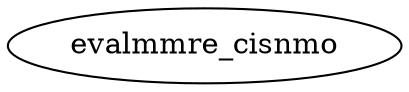 /* Created by mdot for Matlab */
digraph m2html {

  evalmmre_cisnmo [URL="evalmmre_cisnmo.html"];
}